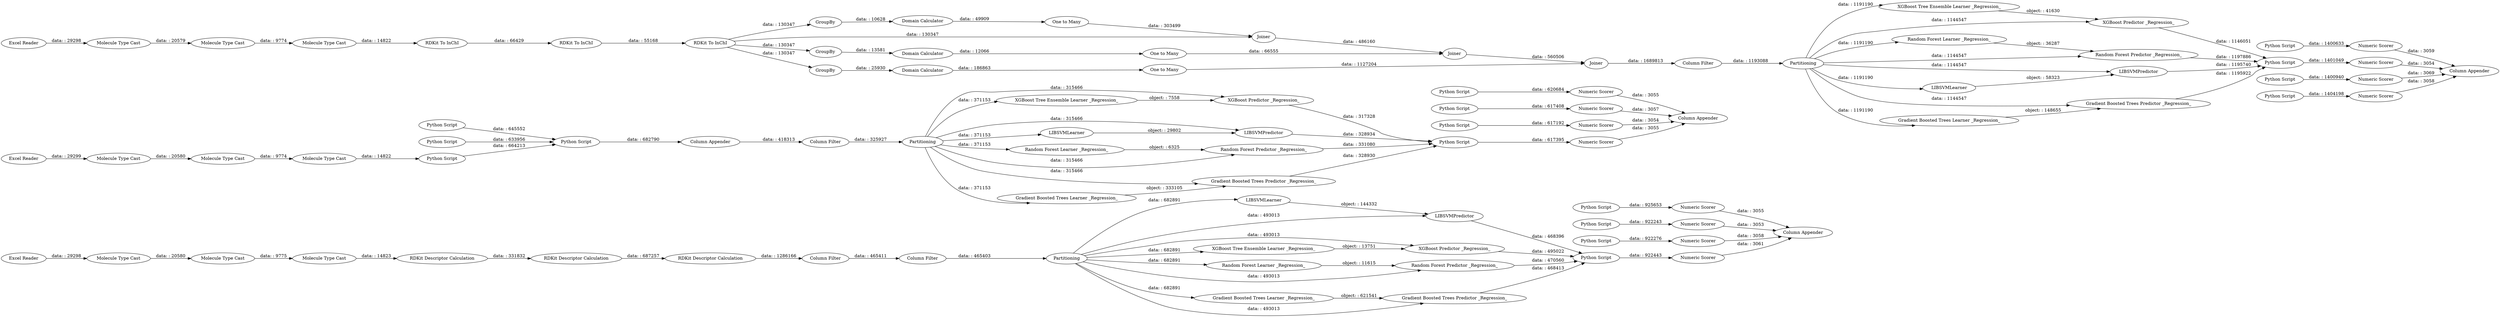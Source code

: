 digraph {
	"-8645356269405746947_910" [label=LIBSVMLearner]
	"-8645356269405746947_576" [label=Partitioning]
	"-5052642923608623590_686" [label="Numeric Scorer"]
	"-8827189840898735973_5" [label="Molecule Type Cast"]
	"-1018481220344953820_146" [label="Python Script"]
	"-8645356269405746947_377" [label="Random Forest Learner _Regression_"]
	"-8645356269405746947_911" [label="XGBoost Tree Ensemble Learner _Regression_"]
	"-1018481220344953820_271" [label="Column Appender"]
	"-8645356269405746947_950" [label="XGBoost Tree Ensemble Learner _Regression_"]
	"-8645356269405746947_375" [label="XGBoost Predictor _Regression_"]
	"6126614397282331020_265" [label=GroupBy]
	"-5052642923608623590_681" [label="Python Script"]
	"6126614397282331020_267" [label="One to Many"]
	"4896147347179637445_687" [label="Column Appender"]
	"-8645356269405746947_908" [label=Partitioning]
	"-5052642923608623590_685" [label="Python Script"]
	"-2631625011949135264_5" [label="Molecule Type Cast"]
	"4018939516856272654_686" [label="Numeric Scorer"]
	"-507791615354561387_5" [label="Molecule Type Cast"]
	"-8645356269405746947_914" [label="Random Forest Learner _Regression_"]
	"4018939516856272654_684" [label="Numeric Scorer"]
	"-5052642923608623590_687" [label="Column Appender"]
	"-8645356269405746947_404" [label="Gradient Boosted Trees Predictor _Regression_"]
	"-2631625011949135264_11" [label="RDKit To InChI"]
	"-2631625011949135264_4" [label="Molecule Type Cast"]
	"-8645356269405746947_905" [label="XGBoost Predictor _Regression_"]
	"-5052642923608623590_680" [label="Python Script"]
	"-2631625011949135264_3" [label="Molecule Type Cast"]
	"4896147347179637445_680" [label="Python Script"]
	"4018939516856272654_685" [label="Python Script"]
	"-8645356269405746947_706" [label="Column Filter"]
	"-8645356269405746947_964" [label="Excel Reader"]
	"4018939516856272654_687" [label="Column Appender"]
	"-3751961232487443027_275" [label="RDKit Descriptor Calculation"]
	"-3751961232487443027_278" [label="Column Filter"]
	"6126614397282331020_290" [label=Joiner]
	"-8645356269405746947_953" [label="Random Forest Predictor _Regression_"]
	"6126614397282331020_262" [label=GroupBy]
	"-8645356269405746947_392" [label=LIBSVMLearner]
	"-8827189840898735973_3" [label="Molecule Type Cast"]
	"-5052642923608623590_683" [label="Python Script"]
	"4896147347179637445_399" [label="Numeric Scorer"]
	"6126614397282331020_283" [label="Domain Calculator"]
	"-8645356269405746947_961" [label="Excel Reader"]
	"-8645356269405746947_945" [label=LIBSVMPredictor]
	"-8645356269405746947_947" [label="Gradient Boosted Trees Learner _Regression_"]
	"-8645356269405746947_957" [label="Gradient Boosted Trees Predictor _Regression_"]
	"-8645356269405746947_407" [label=LIBSVMPredictor]
	"-3751961232487443027_277" [label="RDKit Descriptor Calculation"]
	"-507791615354561387_3" [label="Molecule Type Cast"]
	"-8645356269405746947_948" [label=LIBSVMLearner]
	"-8645356269405746947_949" [label="Random Forest Learner _Regression_"]
	"-8827189840898735973_4" [label="Molecule Type Cast"]
	"-8645356269405746947_960" [label="Excel Reader"]
	"-8645356269405746947_912" [label=LIBSVMPredictor]
	"-8645356269405746947_913" [label="Gradient Boosted Trees Predictor _Regression_"]
	"6126614397282331020_284" [label="Domain Calculator"]
	"-8645356269405746947_946" [label=Partitioning]
	"6126614397282331020_288" [label=Joiner]
	"-1018481220344953820_147" [label="Python Script"]
	"-2631625011949135264_13" [label="RDKit To InChI"]
	"4896147347179637445_686" [label="Numeric Scorer"]
	"6126614397282331020_263" [label="One to Many"]
	"-8645356269405746947_682" [label="XGBoost Tree Ensemble Learner _Regression_"]
	"-8645356269405746947_906" [label="Column Filter"]
	"-8645356269405746947_909" [label="Gradient Boosted Trees Learner _Regression_"]
	"6126614397282331020_282" [label="Domain Calculator"]
	"-8645356269405746947_952" [label="Column Filter"]
	"4896147347179637445_683" [label="Python Script"]
	"4018939516856272654_682" [label="Numeric Scorer"]
	"4018939516856272654_399" [label="Numeric Scorer"]
	"-8645356269405746947_383" [label="Gradient Boosted Trees Learner _Regression_"]
	"4896147347179637445_684" [label="Numeric Scorer"]
	"4896147347179637445_681" [label="Python Script"]
	"-507791615354561387_4" [label="Molecule Type Cast"]
	"-3751961232487443027_276" [label="RDKit Descriptor Calculation"]
	"-5052642923608623590_682" [label="Numeric Scorer"]
	"6126614397282331020_266" [label=GroupBy]
	"-1018481220344953820_162" [label="Python Script"]
	"6126614397282331020_289" [label=Joiner]
	"4018939516856272654_681" [label="Python Script"]
	"-2631625011949135264_10" [label="RDKit To InChI"]
	"4018939516856272654_683" [label="Python Script"]
	"4018939516856272654_680" [label="Python Script"]
	"-5052642923608623590_399" [label="Numeric Scorer"]
	"-8645356269405746947_904" [label="Random Forest Predictor _Regression_"]
	"4896147347179637445_685" [label="Python Script"]
	"6126614397282331020_264" [label="One to Many"]
	"-8645356269405746947_951" [label="XGBoost Predictor _Regression_"]
	"4896147347179637445_682" [label="Numeric Scorer"]
	"-1018481220344953820_150" [label="Python Script"]
	"-5052642923608623590_684" [label="Numeric Scorer"]
	"-8645356269405746947_402" [label="Random Forest Predictor _Regression_"]
	"6126614397282331020_289" -> "6126614397282331020_290" [label="data: : 560506"]
	"-3751961232487443027_276" -> "-3751961232487443027_277" [label="data: : 687257"]
	"-8645356269405746947_908" -> "-8645356269405746947_905" [label="data: : 493013"]
	"-1018481220344953820_271" -> "-8645356269405746947_706" [label="data: : 418313"]
	"-8645356269405746947_949" -> "-8645356269405746947_953" [label="object: : 36287"]
	"-8645356269405746947_909" -> "-8645356269405746947_913" [label="object: : 621541"]
	"-2631625011949135264_13" -> "6126614397282331020_288" [label="data: : 130347"]
	"-8645356269405746947_946" -> "-8645356269405746947_947" [label="data: : 1191190"]
	"-8645356269405746947_904" -> "4018939516856272654_680" [label="data: : 470560"]
	"4896147347179637445_681" -> "4896147347179637445_682" [label="data: : 617192"]
	"-8645356269405746947_404" -> "4896147347179637445_680" [label="data: : 328930"]
	"4018939516856272654_680" -> "4018939516856272654_399" [label="data: : 922443"]
	"-5052642923608623590_682" -> "-5052642923608623590_687" [label="data: : 3059"]
	"-8645356269405746947_953" -> "-5052642923608623590_680" [label="data: : 1197886"]
	"-5052642923608623590_684" -> "-5052642923608623590_687" [label="data: : 3069"]
	"4018939516856272654_682" -> "4018939516856272654_687" [label="data: : 3058"]
	"4896147347179637445_685" -> "4896147347179637445_686" [label="data: : 620684"]
	"4018939516856272654_399" -> "4018939516856272654_687" [label="data: : 3061"]
	"-2631625011949135264_11" -> "-2631625011949135264_13" [label="data: : 55168"]
	"-8827189840898735973_5" -> "-3751961232487443027_275" [label="data: : 14823"]
	"-8645356269405746947_576" -> "-8645356269405746947_383" [label="data: : 371153"]
	"-2631625011949135264_5" -> "-2631625011949135264_10" [label="data: : 14822"]
	"4896147347179637445_682" -> "4896147347179637445_687" [label="data: : 3054"]
	"6126614397282331020_282" -> "6126614397282331020_267" [label="data: : 186863"]
	"-8645356269405746947_905" -> "4018939516856272654_680" [label="data: : 495022"]
	"6126614397282331020_283" -> "6126614397282331020_263" [label="data: : 49909"]
	"-8645356269405746947_383" -> "-8645356269405746947_404" [label="object: : 333105"]
	"-507791615354561387_5" -> "-1018481220344953820_162" [label="data: : 14822"]
	"4018939516856272654_684" -> "4018939516856272654_687" [label="data: : 3053"]
	"4896147347179637445_684" -> "4896147347179637445_687" [label="data: : 3057"]
	"-8645356269405746947_946" -> "-8645356269405746947_948" [label="data: : 1191190"]
	"-2631625011949135264_13" -> "6126614397282331020_265" [label="data: : 130347"]
	"4018939516856272654_685" -> "4018939516856272654_686" [label="data: : 925653"]
	"-8645356269405746947_576" -> "-8645356269405746947_682" [label="data: : 371153"]
	"-8645356269405746947_960" -> "-507791615354561387_3" [label="data: : 29299"]
	"-8645356269405746947_706" -> "-8645356269405746947_576" [label="data: : 325927"]
	"4896147347179637445_399" -> "4896147347179637445_687" [label="data: : 3055"]
	"-8645356269405746947_911" -> "-8645356269405746947_905" [label="object: : 13751"]
	"-5052642923608623590_686" -> "-5052642923608623590_687" [label="data: : 3058"]
	"-8645356269405746947_402" -> "4896147347179637445_680" [label="data: : 331080"]
	"-507791615354561387_4" -> "-507791615354561387_5" [label="data: : 9774"]
	"6126614397282331020_284" -> "6126614397282331020_264" [label="data: : 12066"]
	"-8645356269405746947_908" -> "-8645356269405746947_911" [label="data: : 682891"]
	"-2631625011949135264_13" -> "6126614397282331020_262" [label="data: : 130347"]
	"4018939516856272654_681" -> "4018939516856272654_682" [label="data: : 922276"]
	"-507791615354561387_3" -> "-507791615354561387_4" [label="data: : 20580"]
	"-8645356269405746947_946" -> "-8645356269405746947_953" [label="data: : 1144547"]
	"-8645356269405746947_952" -> "-8645356269405746947_946" [label="data: : 1193088"]
	"-5052642923608623590_680" -> "-5052642923608623590_399" [label="data: : 1401049"]
	"-8645356269405746947_576" -> "-8645356269405746947_402" [label="data: : 315466"]
	"-8645356269405746947_908" -> "-8645356269405746947_913" [label="data: : 493013"]
	"-8645356269405746947_945" -> "-5052642923608623590_680" [label="data: : 1195740"]
	"6126614397282331020_262" -> "6126614397282331020_283" [label="data: : 10628"]
	"-8645356269405746947_912" -> "4018939516856272654_680" [label="data: : 468396"]
	"-8645356269405746947_946" -> "-8645356269405746947_945" [label="data: : 1144547"]
	"-8645356269405746947_576" -> "-8645356269405746947_375" [label="data: : 315466"]
	"-1018481220344953820_147" -> "-1018481220344953820_150" [label="data: : 633956"]
	"-1018481220344953820_150" -> "-1018481220344953820_271" [label="data: : 682790"]
	"4896147347179637445_680" -> "4896147347179637445_399" [label="data: : 617395"]
	"-8645356269405746947_951" -> "-5052642923608623590_680" [label="data: : 1146051"]
	"-8645356269405746947_946" -> "-8645356269405746947_951" [label="data: : 1144547"]
	"-5052642923608623590_685" -> "-5052642923608623590_686" [label="data: : 1404198"]
	"6126614397282331020_290" -> "-8645356269405746947_952" [label="data: : 1689813"]
	"4018939516856272654_686" -> "4018939516856272654_687" [label="data: : 3055"]
	"4896147347179637445_683" -> "4896147347179637445_684" [label="data: : 617408"]
	"6126614397282331020_266" -> "6126614397282331020_282" [label="data: : 25930"]
	"-3751961232487443027_278" -> "-8645356269405746947_906" [label="data: : 465411"]
	"-8645356269405746947_576" -> "-8645356269405746947_392" [label="data: : 371153"]
	"-2631625011949135264_4" -> "-2631625011949135264_5" [label="data: : 9774"]
	"-8827189840898735973_3" -> "-8827189840898735973_4" [label="data: : 20580"]
	"-8645356269405746947_957" -> "-5052642923608623590_680" [label="data: : 1195922"]
	"6126614397282331020_265" -> "6126614397282331020_284" [label="data: : 13581"]
	"-2631625011949135264_3" -> "-2631625011949135264_4" [label="data: : 20579"]
	"-8645356269405746947_913" -> "4018939516856272654_680" [label="data: : 468413"]
	"-8645356269405746947_946" -> "-8645356269405746947_957" [label="data: : 1144547"]
	"6126614397282331020_288" -> "6126614397282331020_289" [label="data: : 486160"]
	"-8645356269405746947_407" -> "4896147347179637445_680" [label="data: : 328934"]
	"-8645356269405746947_576" -> "-8645356269405746947_407" [label="data: : 315466"]
	"-8645356269405746947_908" -> "-8645356269405746947_910" [label="data: : 682891"]
	"-8645356269405746947_576" -> "-8645356269405746947_377" [label="data: : 371153"]
	"-8645356269405746947_682" -> "-8645356269405746947_375" [label="object: : 7558"]
	"-8645356269405746947_908" -> "-8645356269405746947_909" [label="data: : 682891"]
	"-8645356269405746947_910" -> "-8645356269405746947_912" [label="object: : 144332"]
	"-8645356269405746947_946" -> "-8645356269405746947_950" [label="data: : 1191190"]
	"-8645356269405746947_392" -> "-8645356269405746947_407" [label="object: : 29802"]
	"6126614397282331020_264" -> "6126614397282331020_289" [label="data: : 66555"]
	"4018939516856272654_683" -> "4018939516856272654_684" [label="data: : 922243"]
	"-8645356269405746947_375" -> "4896147347179637445_680" [label="data: : 317328"]
	"-8645356269405746947_947" -> "-8645356269405746947_957" [label="object: : 148655"]
	"-1018481220344953820_146" -> "-1018481220344953820_150" [label="data: : 645552"]
	"-8645356269405746947_908" -> "-8645356269405746947_912" [label="data: : 493013"]
	"-8645356269405746947_906" -> "-8645356269405746947_908" [label="data: : 465403"]
	"4896147347179637445_686" -> "4896147347179637445_687" [label="data: : 3055"]
	"-8645356269405746947_377" -> "-8645356269405746947_402" [label="object: : 6325"]
	"-8645356269405746947_908" -> "-8645356269405746947_904" [label="data: : 493013"]
	"-8827189840898735973_4" -> "-8827189840898735973_5" [label="data: : 9775"]
	"-8645356269405746947_964" -> "-2631625011949135264_3" [label="data: : 29298"]
	"-8645356269405746947_576" -> "-8645356269405746947_404" [label="data: : 315466"]
	"6126614397282331020_267" -> "6126614397282331020_290" [label="data: : 1127204"]
	"-8645356269405746947_914" -> "-8645356269405746947_904" [label="object: : 11615"]
	"-8645356269405746947_950" -> "-8645356269405746947_951" [label="object: : 41630"]
	"-2631625011949135264_10" -> "-2631625011949135264_11" [label="data: : 66429"]
	"-5052642923608623590_399" -> "-5052642923608623590_687" [label="data: : 3054"]
	"6126614397282331020_263" -> "6126614397282331020_288" [label="data: : 303499"]
	"-1018481220344953820_162" -> "-1018481220344953820_150" [label="data: : 664213"]
	"-3751961232487443027_277" -> "-3751961232487443027_278" [label="data: : 1286166"]
	"-8645356269405746947_948" -> "-8645356269405746947_945" [label="object: : 58323"]
	"-8645356269405746947_908" -> "-8645356269405746947_914" [label="data: : 682891"]
	"-8645356269405746947_946" -> "-8645356269405746947_949" [label="data: : 1191190"]
	"-3751961232487443027_275" -> "-3751961232487443027_276" [label="data: : 331832"]
	"-5052642923608623590_681" -> "-5052642923608623590_682" [label="data: : 1400633"]
	"-5052642923608623590_683" -> "-5052642923608623590_684" [label="data: : 1400940"]
	"-2631625011949135264_13" -> "6126614397282331020_266" [label="data: : 130347"]
	"-8645356269405746947_961" -> "-8827189840898735973_3" [label="data: : 29298"]
	rankdir=LR
}
